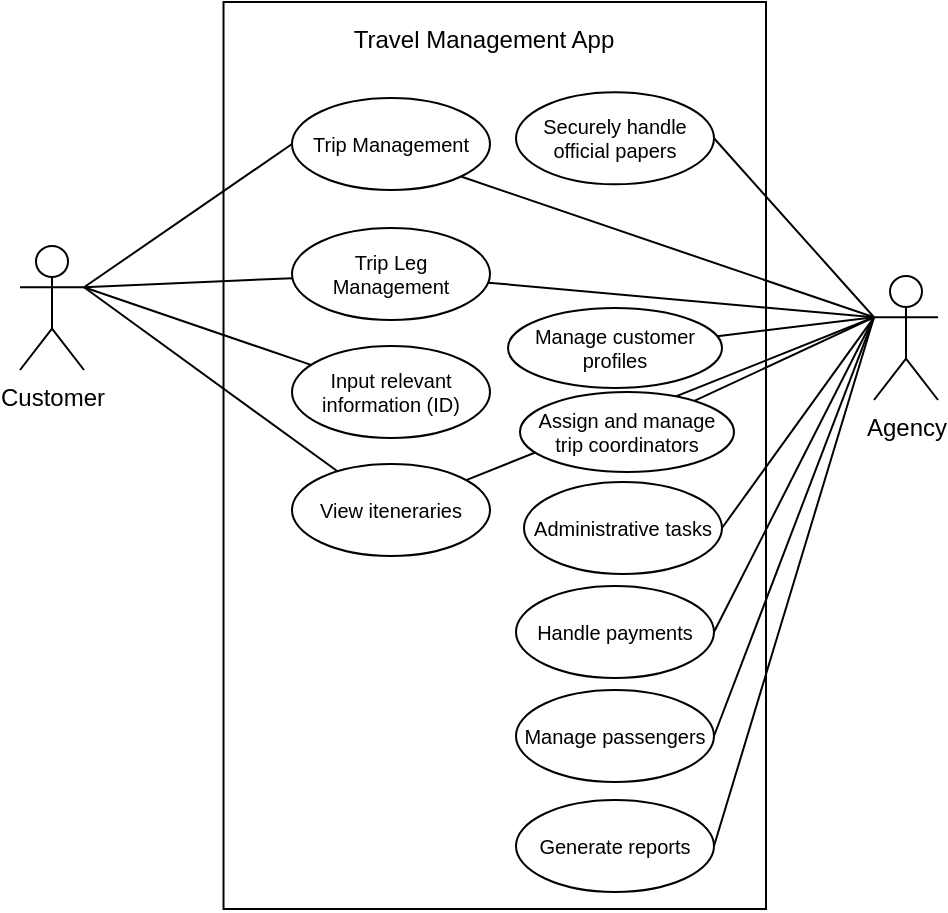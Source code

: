 <mxfile version="23.1.7" type="github">
  <diagram name="Page-1" id="bl2W40FGlem6hFzVTtRq">
    <mxGraphModel dx="938" dy="924" grid="0" gridSize="10" guides="1" tooltips="1" connect="1" arrows="1" fold="1" page="0" pageScale="1" pageWidth="850" pageHeight="1100" math="0" shadow="0">
      <root>
        <mxCell id="0" />
        <mxCell id="1" parent="0" />
        <mxCell id="iAQgUFMmTKpdp2R1msOz-2" value="" style="rounded=0;whiteSpace=wrap;html=1;rotation=-90;" vertex="1" parent="1">
          <mxGeometry x="-91.37" y="-124.87" width="453.5" height="271.25" as="geometry" />
        </mxCell>
        <mxCell id="iAQgUFMmTKpdp2R1msOz-9" style="edgeStyle=none;curved=1;rounded=0;orthogonalLoop=1;jettySize=auto;html=1;exitX=1;exitY=0.333;exitDx=0;exitDy=0;exitPerimeter=0;entryX=0;entryY=0.5;entryDx=0;entryDy=0;fontSize=12;startSize=8;endSize=8;endArrow=none;endFill=0;" edge="1" parent="1" source="iAQgUFMmTKpdp2R1msOz-5" target="iAQgUFMmTKpdp2R1msOz-7">
          <mxGeometry relative="1" as="geometry" />
        </mxCell>
        <mxCell id="iAQgUFMmTKpdp2R1msOz-16" style="edgeStyle=none;curved=1;rounded=0;orthogonalLoop=1;jettySize=auto;html=1;exitX=1;exitY=0.333;exitDx=0;exitDy=0;exitPerimeter=0;fontSize=12;startSize=8;endSize=8;endArrow=none;endFill=0;" edge="1" parent="1" source="iAQgUFMmTKpdp2R1msOz-5" target="iAQgUFMmTKpdp2R1msOz-15">
          <mxGeometry relative="1" as="geometry" />
        </mxCell>
        <mxCell id="iAQgUFMmTKpdp2R1msOz-21" style="edgeStyle=none;curved=1;rounded=0;orthogonalLoop=1;jettySize=auto;html=1;exitX=1;exitY=0.333;exitDx=0;exitDy=0;exitPerimeter=0;fontSize=12;startSize=8;endSize=8;endArrow=none;endFill=0;" edge="1" parent="1" source="iAQgUFMmTKpdp2R1msOz-5" target="iAQgUFMmTKpdp2R1msOz-20">
          <mxGeometry relative="1" as="geometry" />
        </mxCell>
        <mxCell id="iAQgUFMmTKpdp2R1msOz-29" style="edgeStyle=none;curved=1;rounded=0;orthogonalLoop=1;jettySize=auto;html=1;exitX=1;exitY=0.333;exitDx=0;exitDy=0;exitPerimeter=0;fontSize=12;startSize=8;endSize=8;endArrow=none;endFill=0;" edge="1" parent="1" source="iAQgUFMmTKpdp2R1msOz-5" target="iAQgUFMmTKpdp2R1msOz-27">
          <mxGeometry relative="1" as="geometry" />
        </mxCell>
        <mxCell id="iAQgUFMmTKpdp2R1msOz-5" value="Customer" style="shape=umlActor;verticalLabelPosition=bottom;verticalAlign=top;html=1;" vertex="1" parent="1">
          <mxGeometry x="-102" y="-94" width="32" height="62" as="geometry" />
        </mxCell>
        <mxCell id="iAQgUFMmTKpdp2R1msOz-11" style="edgeStyle=none;curved=1;rounded=0;orthogonalLoop=1;jettySize=auto;html=1;exitX=0;exitY=0.333;exitDx=0;exitDy=0;exitPerimeter=0;entryX=1;entryY=1;entryDx=0;entryDy=0;fontSize=12;startSize=8;endSize=8;endArrow=none;endFill=0;" edge="1" parent="1" source="iAQgUFMmTKpdp2R1msOz-6" target="iAQgUFMmTKpdp2R1msOz-7">
          <mxGeometry relative="1" as="geometry" />
        </mxCell>
        <mxCell id="iAQgUFMmTKpdp2R1msOz-13" style="edgeStyle=none;curved=1;rounded=0;orthogonalLoop=1;jettySize=auto;html=1;exitX=0;exitY=0.333;exitDx=0;exitDy=0;exitPerimeter=0;fontSize=12;startSize=8;endSize=8;endArrow=none;endFill=0;" edge="1" parent="1" source="iAQgUFMmTKpdp2R1msOz-6" target="iAQgUFMmTKpdp2R1msOz-12">
          <mxGeometry relative="1" as="geometry" />
        </mxCell>
        <mxCell id="iAQgUFMmTKpdp2R1msOz-14" style="edgeStyle=none;curved=1;rounded=0;orthogonalLoop=1;jettySize=auto;html=1;exitX=0;exitY=0.333;exitDx=0;exitDy=0;exitPerimeter=0;fontSize=12;startSize=8;endSize=8;endArrow=none;endFill=0;" edge="1" parent="1" source="iAQgUFMmTKpdp2R1msOz-6" target="iAQgUFMmTKpdp2R1msOz-8">
          <mxGeometry relative="1" as="geometry" />
        </mxCell>
        <mxCell id="iAQgUFMmTKpdp2R1msOz-17" style="edgeStyle=none;curved=1;rounded=0;orthogonalLoop=1;jettySize=auto;html=1;exitX=0;exitY=0.333;exitDx=0;exitDy=0;exitPerimeter=0;fontSize=12;startSize=8;endSize=8;endArrow=none;endFill=0;" edge="1" parent="1" source="iAQgUFMmTKpdp2R1msOz-6" target="iAQgUFMmTKpdp2R1msOz-15">
          <mxGeometry relative="1" as="geometry" />
        </mxCell>
        <mxCell id="iAQgUFMmTKpdp2R1msOz-22" style="edgeStyle=none;curved=1;rounded=0;orthogonalLoop=1;jettySize=auto;html=1;exitX=0;exitY=0.333;exitDx=0;exitDy=0;exitPerimeter=0;entryX=1;entryY=0.5;entryDx=0;entryDy=0;fontSize=12;startSize=8;endSize=8;endArrow=none;endFill=0;" edge="1" parent="1" source="iAQgUFMmTKpdp2R1msOz-6" target="iAQgUFMmTKpdp2R1msOz-18">
          <mxGeometry relative="1" as="geometry" />
        </mxCell>
        <mxCell id="iAQgUFMmTKpdp2R1msOz-23" style="edgeStyle=none;curved=1;rounded=0;orthogonalLoop=1;jettySize=auto;html=1;exitX=0;exitY=0.333;exitDx=0;exitDy=0;exitPerimeter=0;entryX=1;entryY=0.5;entryDx=0;entryDy=0;fontSize=12;startSize=8;endSize=8;endArrow=none;endFill=0;" edge="1" parent="1" source="iAQgUFMmTKpdp2R1msOz-6" target="iAQgUFMmTKpdp2R1msOz-19">
          <mxGeometry relative="1" as="geometry" />
        </mxCell>
        <mxCell id="iAQgUFMmTKpdp2R1msOz-28" style="edgeStyle=none;curved=1;rounded=0;orthogonalLoop=1;jettySize=auto;html=1;exitX=0;exitY=0.333;exitDx=0;exitDy=0;exitPerimeter=0;fontSize=12;startSize=8;endSize=8;endArrow=none;endFill=0;" edge="1" parent="1" source="iAQgUFMmTKpdp2R1msOz-6" target="iAQgUFMmTKpdp2R1msOz-27">
          <mxGeometry relative="1" as="geometry" />
        </mxCell>
        <mxCell id="iAQgUFMmTKpdp2R1msOz-30" style="edgeStyle=none;curved=1;rounded=0;orthogonalLoop=1;jettySize=auto;html=1;exitX=0;exitY=0.333;exitDx=0;exitDy=0;exitPerimeter=0;entryX=1;entryY=0.5;entryDx=0;entryDy=0;fontSize=12;startSize=8;endSize=8;endArrow=none;endFill=0;" edge="1" parent="1" source="iAQgUFMmTKpdp2R1msOz-6" target="iAQgUFMmTKpdp2R1msOz-25">
          <mxGeometry relative="1" as="geometry" />
        </mxCell>
        <mxCell id="iAQgUFMmTKpdp2R1msOz-31" style="edgeStyle=none;curved=1;rounded=0;orthogonalLoop=1;jettySize=auto;html=1;exitX=0;exitY=0.333;exitDx=0;exitDy=0;exitPerimeter=0;entryX=1;entryY=0.5;entryDx=0;entryDy=0;fontSize=12;startSize=8;endSize=8;endArrow=none;endFill=0;" edge="1" parent="1" source="iAQgUFMmTKpdp2R1msOz-6" target="iAQgUFMmTKpdp2R1msOz-24">
          <mxGeometry relative="1" as="geometry" />
        </mxCell>
        <mxCell id="iAQgUFMmTKpdp2R1msOz-32" style="edgeStyle=none;curved=1;rounded=0;orthogonalLoop=1;jettySize=auto;html=1;exitX=0;exitY=0.333;exitDx=0;exitDy=0;exitPerimeter=0;entryX=1;entryY=0.5;entryDx=0;entryDy=0;fontSize=12;startSize=8;endSize=8;endArrow=none;endFill=0;" edge="1" parent="1" source="iAQgUFMmTKpdp2R1msOz-6" target="iAQgUFMmTKpdp2R1msOz-26">
          <mxGeometry relative="1" as="geometry" />
        </mxCell>
        <mxCell id="iAQgUFMmTKpdp2R1msOz-6" value="Agency" style="shape=umlActor;verticalLabelPosition=bottom;verticalAlign=top;html=1;" vertex="1" parent="1">
          <mxGeometry x="325" y="-79" width="32" height="62" as="geometry" />
        </mxCell>
        <mxCell id="iAQgUFMmTKpdp2R1msOz-7" value="Trip Management" style="ellipse;whiteSpace=wrap;html=1;fontSize=10;" vertex="1" parent="1">
          <mxGeometry x="34" y="-168" width="99" height="46" as="geometry" />
        </mxCell>
        <mxCell id="iAQgUFMmTKpdp2R1msOz-8" value="Manage customer profiles" style="ellipse;whiteSpace=wrap;html=1;fontSize=10;" vertex="1" parent="1">
          <mxGeometry x="142" y="-63" width="107" height="40" as="geometry" />
        </mxCell>
        <mxCell id="iAQgUFMmTKpdp2R1msOz-10" value="Travel Management App" style="text;strokeColor=none;fillColor=none;html=1;align=center;verticalAlign=middle;whiteSpace=wrap;rounded=0;fontSize=12;" vertex="1" parent="1">
          <mxGeometry x="35" y="-212" width="190" height="30" as="geometry" />
        </mxCell>
        <mxCell id="iAQgUFMmTKpdp2R1msOz-12" value="Assign and manage trip coordinators" style="ellipse;whiteSpace=wrap;html=1;fontSize=10;" vertex="1" parent="1">
          <mxGeometry x="148" y="-21" width="107" height="40" as="geometry" />
        </mxCell>
        <mxCell id="iAQgUFMmTKpdp2R1msOz-15" value="Trip Leg Management" style="ellipse;whiteSpace=wrap;html=1;fontSize=10;" vertex="1" parent="1">
          <mxGeometry x="34" y="-103" width="99" height="46" as="geometry" />
        </mxCell>
        <mxCell id="iAQgUFMmTKpdp2R1msOz-18" value="Handle payments" style="ellipse;whiteSpace=wrap;html=1;fontSize=10;" vertex="1" parent="1">
          <mxGeometry x="146" y="76" width="99" height="46" as="geometry" />
        </mxCell>
        <mxCell id="iAQgUFMmTKpdp2R1msOz-19" value="Securely handle official papers" style="ellipse;whiteSpace=wrap;html=1;fontSize=10;" vertex="1" parent="1">
          <mxGeometry x="146" y="-170.87" width="99" height="46" as="geometry" />
        </mxCell>
        <mxCell id="iAQgUFMmTKpdp2R1msOz-20" value="Input relevant information (ID)" style="ellipse;whiteSpace=wrap;html=1;fontSize=10;" vertex="1" parent="1">
          <mxGeometry x="34" y="-44" width="99" height="46" as="geometry" />
        </mxCell>
        <mxCell id="iAQgUFMmTKpdp2R1msOz-24" value="Manage passengers" style="ellipse;whiteSpace=wrap;html=1;fontSize=10;" vertex="1" parent="1">
          <mxGeometry x="146" y="128" width="99" height="46" as="geometry" />
        </mxCell>
        <mxCell id="iAQgUFMmTKpdp2R1msOz-25" value="Administrative tasks" style="ellipse;whiteSpace=wrap;html=1;fontSize=10;" vertex="1" parent="1">
          <mxGeometry x="150" y="24" width="99" height="46" as="geometry" />
        </mxCell>
        <mxCell id="iAQgUFMmTKpdp2R1msOz-26" value="Generate reports" style="ellipse;whiteSpace=wrap;html=1;fontSize=10;" vertex="1" parent="1">
          <mxGeometry x="146" y="183" width="99" height="46" as="geometry" />
        </mxCell>
        <mxCell id="iAQgUFMmTKpdp2R1msOz-27" value="View iteneraries" style="ellipse;whiteSpace=wrap;html=1;fontSize=10;" vertex="1" parent="1">
          <mxGeometry x="34" y="15" width="99" height="46" as="geometry" />
        </mxCell>
      </root>
    </mxGraphModel>
  </diagram>
</mxfile>
